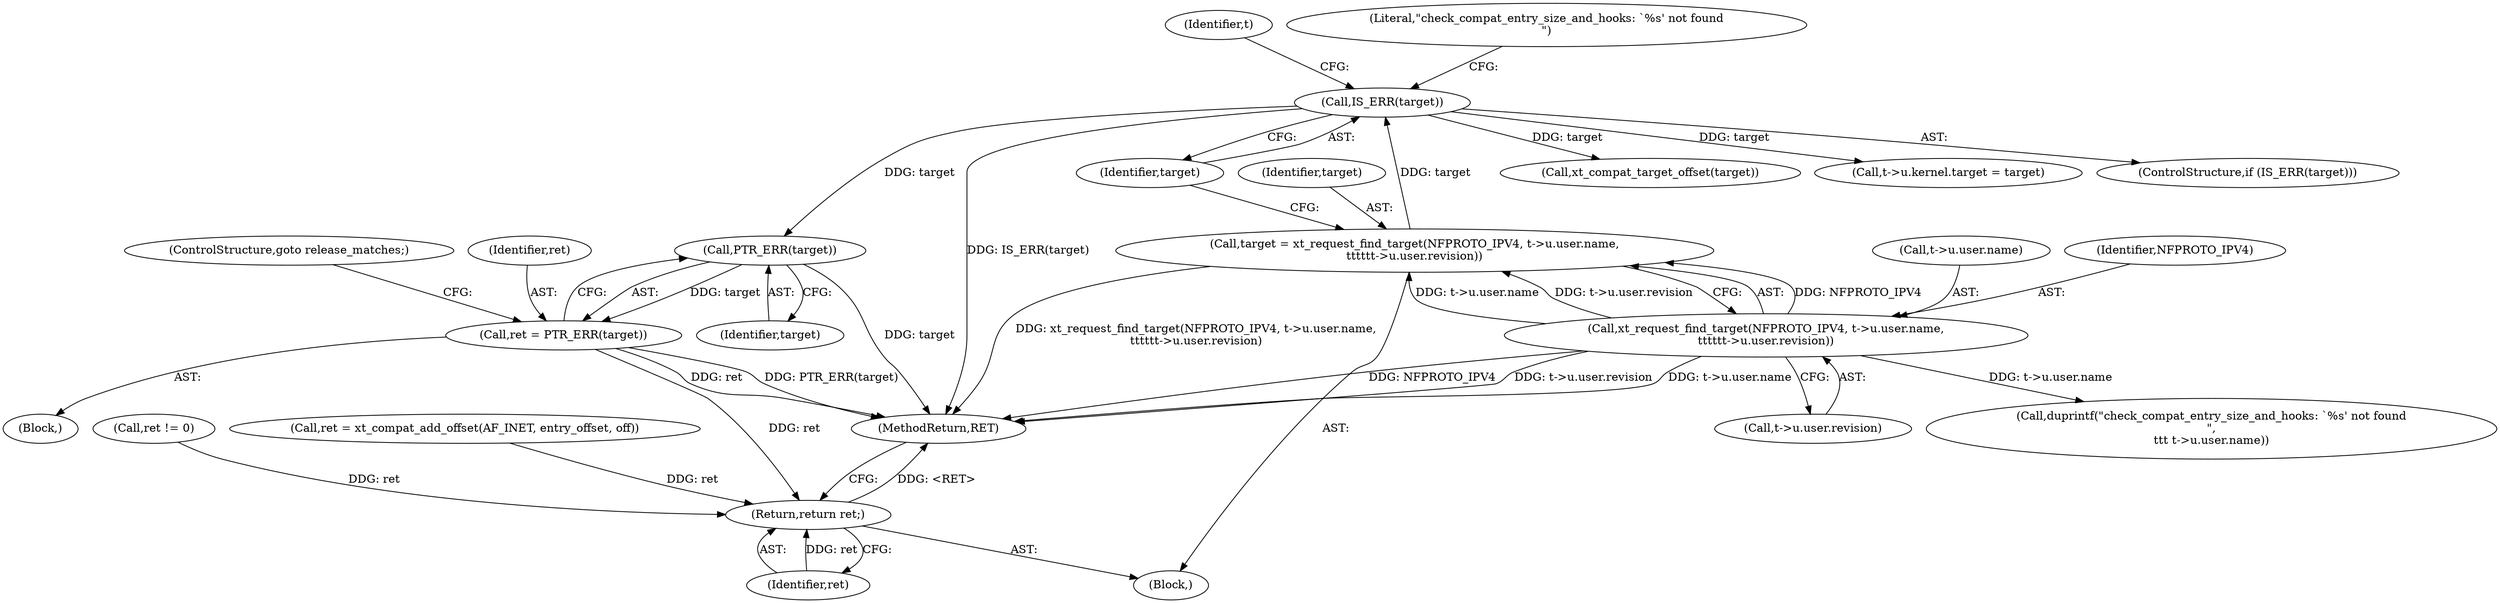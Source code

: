 digraph "0_linux_ce683e5f9d045e5d67d1312a42b359cb2ab2a13c_1@pointer" {
"1000253" [label="(Call,PTR_ERR(target))"];
"1000239" [label="(Call,IS_ERR(target))"];
"1000220" [label="(Call,target = xt_request_find_target(NFPROTO_IPV4, t->u.user.name,\n\t\t\t\t\tt->u.user.revision))"];
"1000222" [label="(Call,xt_request_find_target(NFPROTO_IPV4, t->u.user.name,\n\t\t\t\t\tt->u.user.revision))"];
"1000251" [label="(Call,ret = PTR_ERR(target))"];
"1000376" [label="(Return,return ret;)"];
"1000224" [label="(Call,t->u.user.name)"];
"1000255" [label="(ControlStructure,goto release_matches;)"];
"1000267" [label="(Call,xt_compat_target_offset(target))"];
"1000241" [label="(Block,)"];
"1000378" [label="(MethodReturn,RET)"];
"1000254" [label="(Identifier,target)"];
"1000239" [label="(Call,IS_ERR(target))"];
"1000220" [label="(Call,target = xt_request_find_target(NFPROTO_IPV4, t->u.user.name,\n\t\t\t\t\tt->u.user.revision))"];
"1000252" [label="(Identifier,ret)"];
"1000210" [label="(Call,ret != 0)"];
"1000253" [label="(Call,PTR_ERR(target))"];
"1000251" [label="(Call,ret = PTR_ERR(target))"];
"1000377" [label="(Identifier,ret)"];
"1000256" [label="(Call,t->u.kernel.target = target)"];
"1000240" [label="(Identifier,target)"];
"1000376" [label="(Return,return ret;)"];
"1000273" [label="(Call,ret = xt_compat_add_offset(AF_INET, entry_offset, off))"];
"1000111" [label="(Block,)"];
"1000221" [label="(Identifier,target)"];
"1000260" [label="(Identifier,t)"];
"1000231" [label="(Call,t->u.user.revision)"];
"1000242" [label="(Call,duprintf(\"check_compat_entry_size_and_hooks: `%s' not found\n\",\n\t\t\t t->u.user.name))"];
"1000238" [label="(ControlStructure,if (IS_ERR(target)))"];
"1000243" [label="(Literal,\"check_compat_entry_size_and_hooks: `%s' not found\n\")"];
"1000223" [label="(Identifier,NFPROTO_IPV4)"];
"1000222" [label="(Call,xt_request_find_target(NFPROTO_IPV4, t->u.user.name,\n\t\t\t\t\tt->u.user.revision))"];
"1000253" -> "1000251"  [label="AST: "];
"1000253" -> "1000254"  [label="CFG: "];
"1000254" -> "1000253"  [label="AST: "];
"1000251" -> "1000253"  [label="CFG: "];
"1000253" -> "1000378"  [label="DDG: target"];
"1000253" -> "1000251"  [label="DDG: target"];
"1000239" -> "1000253"  [label="DDG: target"];
"1000239" -> "1000238"  [label="AST: "];
"1000239" -> "1000240"  [label="CFG: "];
"1000240" -> "1000239"  [label="AST: "];
"1000243" -> "1000239"  [label="CFG: "];
"1000260" -> "1000239"  [label="CFG: "];
"1000239" -> "1000378"  [label="DDG: IS_ERR(target)"];
"1000220" -> "1000239"  [label="DDG: target"];
"1000239" -> "1000256"  [label="DDG: target"];
"1000239" -> "1000267"  [label="DDG: target"];
"1000220" -> "1000111"  [label="AST: "];
"1000220" -> "1000222"  [label="CFG: "];
"1000221" -> "1000220"  [label="AST: "];
"1000222" -> "1000220"  [label="AST: "];
"1000240" -> "1000220"  [label="CFG: "];
"1000220" -> "1000378"  [label="DDG: xt_request_find_target(NFPROTO_IPV4, t->u.user.name,\n\t\t\t\t\tt->u.user.revision)"];
"1000222" -> "1000220"  [label="DDG: NFPROTO_IPV4"];
"1000222" -> "1000220"  [label="DDG: t->u.user.name"];
"1000222" -> "1000220"  [label="DDG: t->u.user.revision"];
"1000222" -> "1000231"  [label="CFG: "];
"1000223" -> "1000222"  [label="AST: "];
"1000224" -> "1000222"  [label="AST: "];
"1000231" -> "1000222"  [label="AST: "];
"1000222" -> "1000378"  [label="DDG: NFPROTO_IPV4"];
"1000222" -> "1000378"  [label="DDG: t->u.user.revision"];
"1000222" -> "1000378"  [label="DDG: t->u.user.name"];
"1000222" -> "1000242"  [label="DDG: t->u.user.name"];
"1000251" -> "1000241"  [label="AST: "];
"1000252" -> "1000251"  [label="AST: "];
"1000255" -> "1000251"  [label="CFG: "];
"1000251" -> "1000378"  [label="DDG: PTR_ERR(target)"];
"1000251" -> "1000378"  [label="DDG: ret"];
"1000251" -> "1000376"  [label="DDG: ret"];
"1000376" -> "1000111"  [label="AST: "];
"1000376" -> "1000377"  [label="CFG: "];
"1000377" -> "1000376"  [label="AST: "];
"1000378" -> "1000376"  [label="CFG: "];
"1000376" -> "1000378"  [label="DDG: <RET>"];
"1000377" -> "1000376"  [label="DDG: ret"];
"1000273" -> "1000376"  [label="DDG: ret"];
"1000210" -> "1000376"  [label="DDG: ret"];
}
